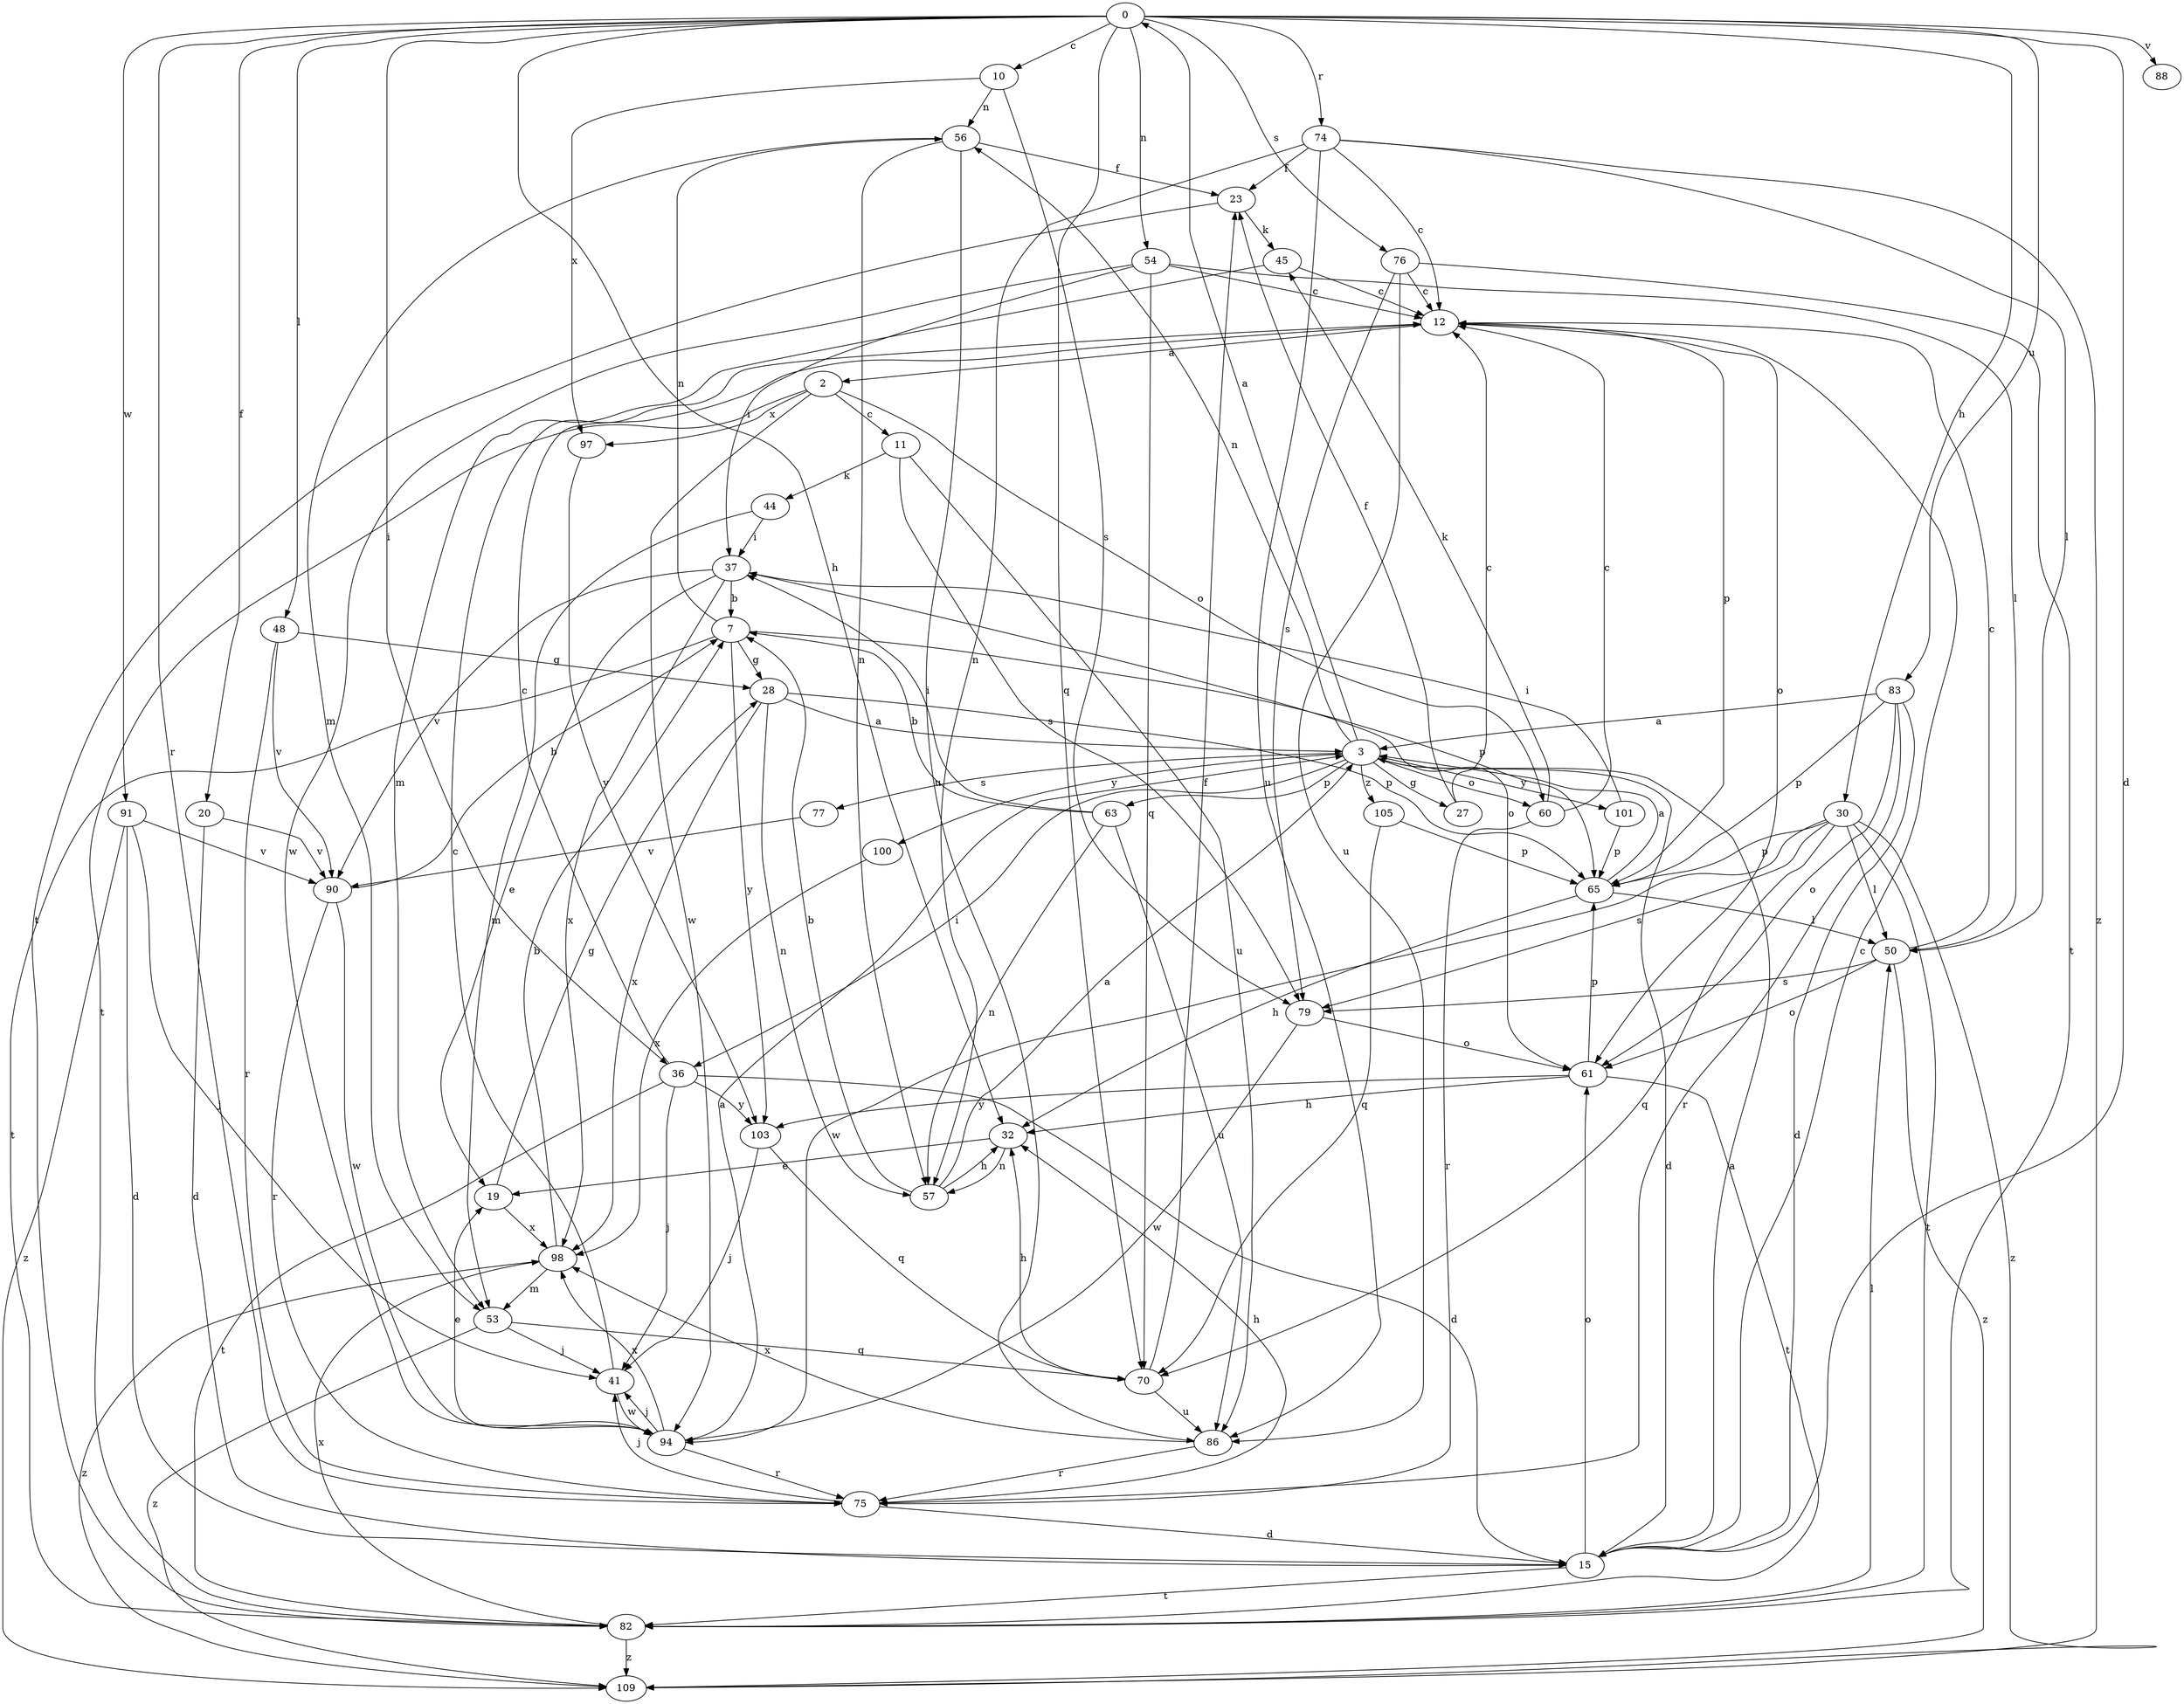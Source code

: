 strict digraph  {
0;
2;
3;
7;
10;
11;
12;
15;
19;
20;
23;
27;
28;
30;
32;
36;
37;
41;
44;
45;
48;
50;
53;
54;
56;
57;
60;
61;
63;
65;
70;
74;
75;
76;
77;
79;
82;
83;
86;
88;
90;
91;
94;
97;
98;
100;
101;
103;
105;
109;
0 -> 10  [label=c];
0 -> 15  [label=d];
0 -> 20  [label=f];
0 -> 30  [label=h];
0 -> 32  [label=h];
0 -> 36  [label=i];
0 -> 48  [label=l];
0 -> 54  [label=n];
0 -> 70  [label=q];
0 -> 74  [label=r];
0 -> 75  [label=r];
0 -> 76  [label=s];
0 -> 83  [label=u];
0 -> 88  [label=v];
0 -> 91  [label=w];
2 -> 11  [label=c];
2 -> 60  [label=o];
2 -> 82  [label=t];
2 -> 94  [label=w];
2 -> 97  [label=x];
3 -> 0  [label=a];
3 -> 15  [label=d];
3 -> 27  [label=g];
3 -> 36  [label=i];
3 -> 56  [label=n];
3 -> 60  [label=o];
3 -> 63  [label=p];
3 -> 77  [label=s];
3 -> 100  [label=y];
3 -> 101  [label=y];
3 -> 105  [label=z];
7 -> 28  [label=g];
7 -> 56  [label=n];
7 -> 65  [label=p];
7 -> 82  [label=t];
7 -> 103  [label=y];
10 -> 56  [label=n];
10 -> 79  [label=s];
10 -> 97  [label=x];
11 -> 44  [label=k];
11 -> 79  [label=s];
11 -> 86  [label=u];
12 -> 2  [label=a];
12 -> 61  [label=o];
12 -> 65  [label=p];
15 -> 3  [label=a];
15 -> 12  [label=c];
15 -> 61  [label=o];
15 -> 82  [label=t];
19 -> 28  [label=g];
19 -> 98  [label=x];
20 -> 15  [label=d];
20 -> 90  [label=v];
23 -> 45  [label=k];
23 -> 82  [label=t];
27 -> 12  [label=c];
27 -> 23  [label=f];
28 -> 3  [label=a];
28 -> 57  [label=n];
28 -> 65  [label=p];
28 -> 98  [label=x];
30 -> 50  [label=l];
30 -> 65  [label=p];
30 -> 70  [label=q];
30 -> 79  [label=s];
30 -> 82  [label=t];
30 -> 94  [label=w];
30 -> 109  [label=z];
32 -> 19  [label=e];
32 -> 57  [label=n];
36 -> 12  [label=c];
36 -> 15  [label=d];
36 -> 41  [label=j];
36 -> 82  [label=t];
36 -> 103  [label=y];
37 -> 7  [label=b];
37 -> 19  [label=e];
37 -> 61  [label=o];
37 -> 90  [label=v];
37 -> 98  [label=x];
41 -> 12  [label=c];
41 -> 94  [label=w];
44 -> 37  [label=i];
44 -> 53  [label=m];
45 -> 12  [label=c];
45 -> 53  [label=m];
48 -> 28  [label=g];
48 -> 75  [label=r];
48 -> 90  [label=v];
50 -> 12  [label=c];
50 -> 61  [label=o];
50 -> 79  [label=s];
50 -> 109  [label=z];
53 -> 41  [label=j];
53 -> 70  [label=q];
53 -> 109  [label=z];
54 -> 12  [label=c];
54 -> 37  [label=i];
54 -> 50  [label=l];
54 -> 70  [label=q];
54 -> 94  [label=w];
56 -> 23  [label=f];
56 -> 53  [label=m];
56 -> 57  [label=n];
56 -> 86  [label=u];
57 -> 3  [label=a];
57 -> 7  [label=b];
57 -> 32  [label=h];
60 -> 12  [label=c];
60 -> 45  [label=k];
60 -> 75  [label=r];
61 -> 32  [label=h];
61 -> 65  [label=p];
61 -> 82  [label=t];
61 -> 103  [label=y];
63 -> 7  [label=b];
63 -> 37  [label=i];
63 -> 57  [label=n];
63 -> 86  [label=u];
65 -> 3  [label=a];
65 -> 32  [label=h];
65 -> 50  [label=l];
70 -> 23  [label=f];
70 -> 32  [label=h];
70 -> 86  [label=u];
74 -> 12  [label=c];
74 -> 23  [label=f];
74 -> 50  [label=l];
74 -> 57  [label=n];
74 -> 86  [label=u];
74 -> 109  [label=z];
75 -> 15  [label=d];
75 -> 32  [label=h];
75 -> 41  [label=j];
76 -> 12  [label=c];
76 -> 79  [label=s];
76 -> 82  [label=t];
76 -> 86  [label=u];
77 -> 90  [label=v];
79 -> 61  [label=o];
79 -> 94  [label=w];
82 -> 50  [label=l];
82 -> 98  [label=x];
82 -> 109  [label=z];
83 -> 3  [label=a];
83 -> 15  [label=d];
83 -> 61  [label=o];
83 -> 65  [label=p];
83 -> 75  [label=r];
86 -> 75  [label=r];
86 -> 98  [label=x];
90 -> 7  [label=b];
90 -> 75  [label=r];
90 -> 94  [label=w];
91 -> 15  [label=d];
91 -> 41  [label=j];
91 -> 90  [label=v];
91 -> 109  [label=z];
94 -> 3  [label=a];
94 -> 19  [label=e];
94 -> 41  [label=j];
94 -> 75  [label=r];
94 -> 98  [label=x];
97 -> 103  [label=y];
98 -> 7  [label=b];
98 -> 53  [label=m];
98 -> 109  [label=z];
100 -> 98  [label=x];
101 -> 37  [label=i];
101 -> 65  [label=p];
103 -> 41  [label=j];
103 -> 70  [label=q];
105 -> 65  [label=p];
105 -> 70  [label=q];
}
